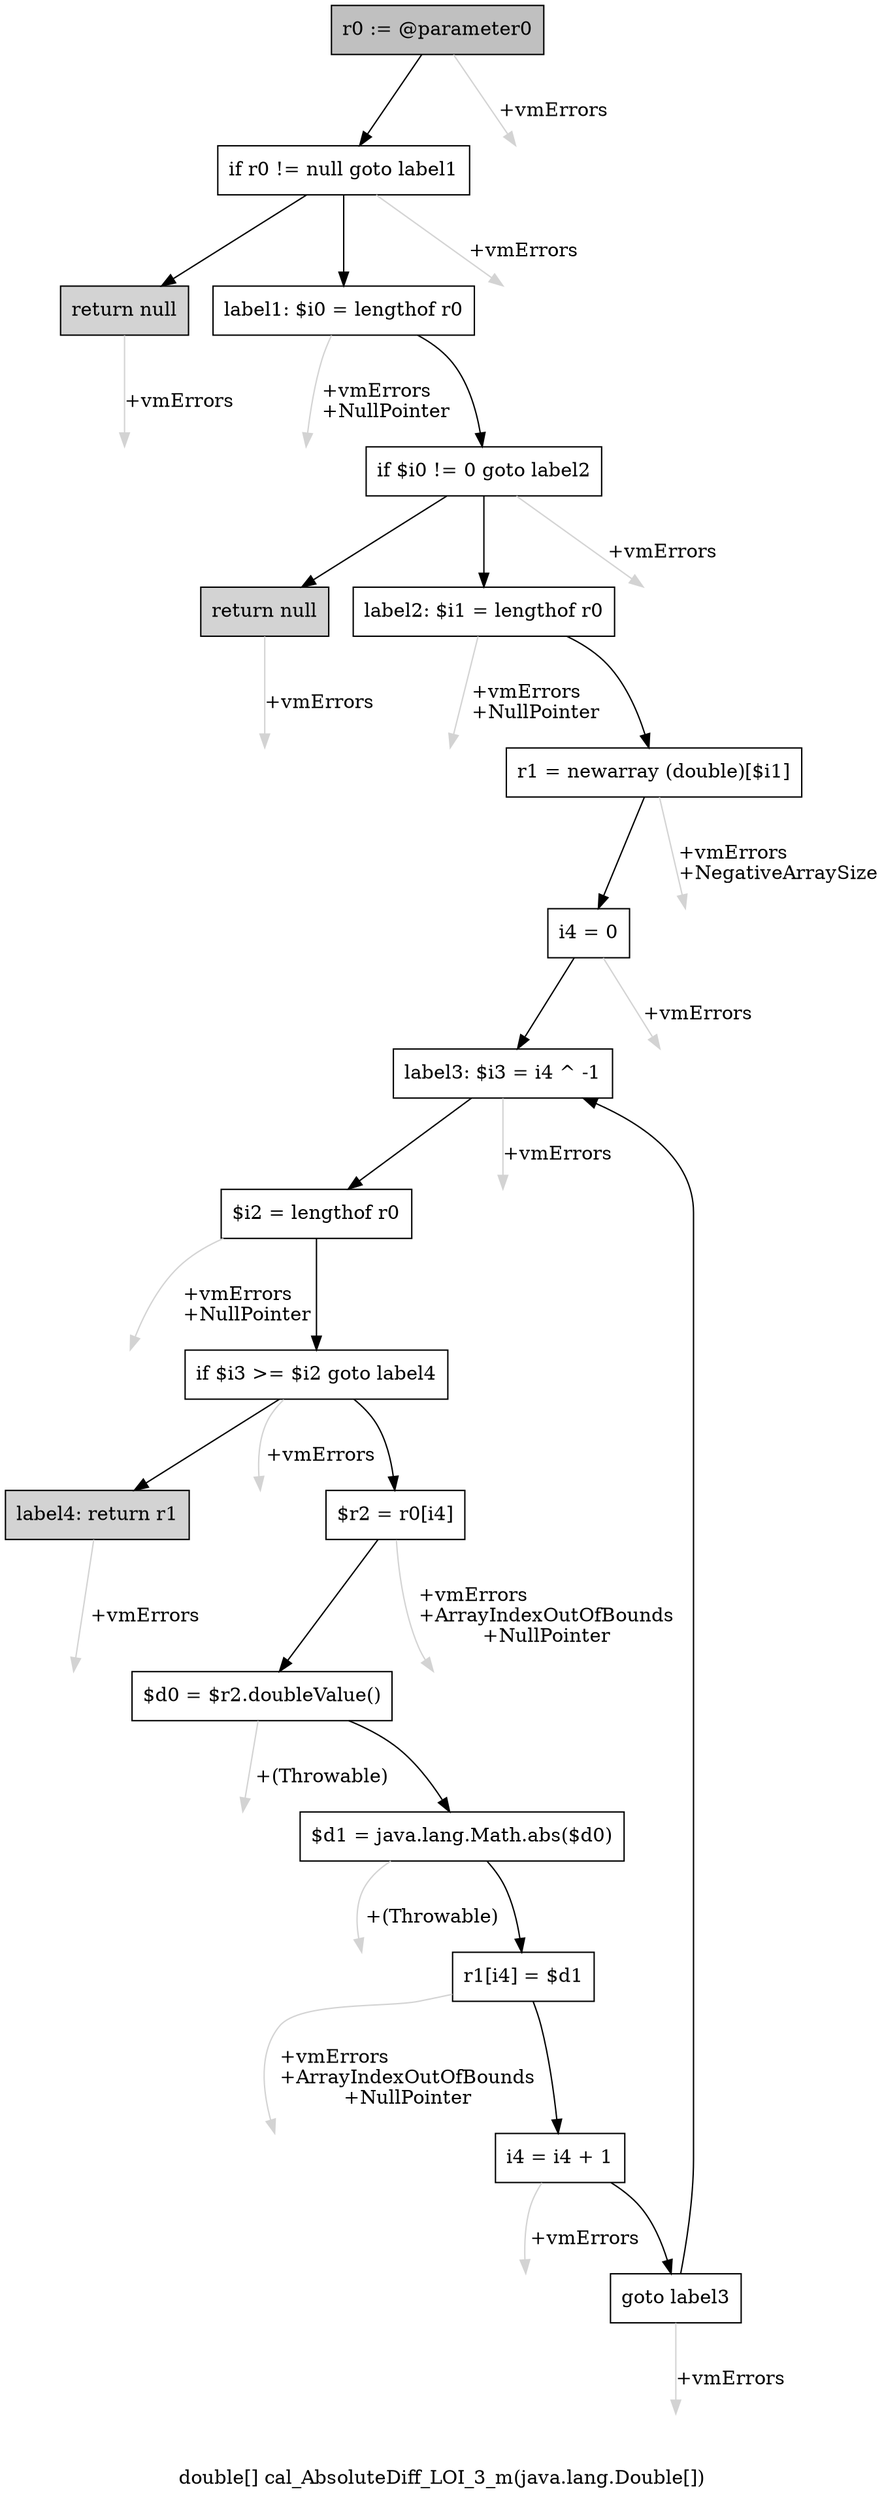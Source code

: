 digraph "double[] cal_AbsoluteDiff_LOI_3_m(java.lang.Double[])" {
    label="double[] cal_AbsoluteDiff_LOI_3_m(java.lang.Double[])";
    node [shape=box];
    "0" [style=filled,fillcolor=gray,label="r0 := @parameter0",];
    "1" [label="if r0 != null goto label1",];
    "0"->"1" [color=black,];
    "19" [style=invis,label="Esc",];
    "0"->"19" [color=lightgray,label="\l+vmErrors",];
    "2" [style=filled,fillcolor=lightgray,label="return null",];
    "1"->"2" [color=black,];
    "3" [label="label1: $i0 = lengthof r0",];
    "1"->"3" [color=black,];
    "20" [style=invis,label="Esc",];
    "1"->"20" [color=lightgray,label="\l+vmErrors",];
    "21" [style=invis,label="Esc",];
    "2"->"21" [color=lightgray,label="\l+vmErrors",];
    "4" [label="if $i0 != 0 goto label2",];
    "3"->"4" [color=black,];
    "22" [style=invis,label="Esc",];
    "3"->"22" [color=lightgray,label="\l+vmErrors\l+NullPointer",];
    "5" [style=filled,fillcolor=lightgray,label="return null",];
    "4"->"5" [color=black,];
    "6" [label="label2: $i1 = lengthof r0",];
    "4"->"6" [color=black,];
    "23" [style=invis,label="Esc",];
    "4"->"23" [color=lightgray,label="\l+vmErrors",];
    "24" [style=invis,label="Esc",];
    "5"->"24" [color=lightgray,label="\l+vmErrors",];
    "7" [label="r1 = newarray (double)[$i1]",];
    "6"->"7" [color=black,];
    "25" [style=invis,label="Esc",];
    "6"->"25" [color=lightgray,label="\l+vmErrors\l+NullPointer",];
    "8" [label="i4 = 0",];
    "7"->"8" [color=black,];
    "26" [style=invis,label="Esc",];
    "7"->"26" [color=lightgray,label="\l+vmErrors\l+NegativeArraySize",];
    "9" [label="label3: $i3 = i4 ^ -1",];
    "8"->"9" [color=black,];
    "27" [style=invis,label="Esc",];
    "8"->"27" [color=lightgray,label="\l+vmErrors",];
    "10" [label="$i2 = lengthof r0",];
    "9"->"10" [color=black,];
    "28" [style=invis,label="Esc",];
    "9"->"28" [color=lightgray,label="\l+vmErrors",];
    "11" [label="if $i3 >= $i2 goto label4",];
    "10"->"11" [color=black,];
    "29" [style=invis,label="Esc",];
    "10"->"29" [color=lightgray,label="\l+vmErrors\l+NullPointer",];
    "12" [label="$r2 = r0[i4]",];
    "11"->"12" [color=black,];
    "18" [style=filled,fillcolor=lightgray,label="label4: return r1",];
    "11"->"18" [color=black,];
    "30" [style=invis,label="Esc",];
    "11"->"30" [color=lightgray,label="\l+vmErrors",];
    "13" [label="$d0 = $r2.doubleValue()",];
    "12"->"13" [color=black,];
    "31" [style=invis,label="Esc",];
    "12"->"31" [color=lightgray,label="\l+vmErrors\l+ArrayIndexOutOfBounds\l+NullPointer",];
    "14" [label="$d1 = java.lang.Math.abs($d0)",];
    "13"->"14" [color=black,];
    "32" [style=invis,label="Esc",];
    "13"->"32" [color=lightgray,label="\l+(Throwable)",];
    "15" [label="r1[i4] = $d1",];
    "14"->"15" [color=black,];
    "33" [style=invis,label="Esc",];
    "14"->"33" [color=lightgray,label="\l+(Throwable)",];
    "16" [label="i4 = i4 + 1",];
    "15"->"16" [color=black,];
    "34" [style=invis,label="Esc",];
    "15"->"34" [color=lightgray,label="\l+vmErrors\l+ArrayIndexOutOfBounds\l+NullPointer",];
    "17" [label="goto label3",];
    "16"->"17" [color=black,];
    "35" [style=invis,label="Esc",];
    "16"->"35" [color=lightgray,label="\l+vmErrors",];
    "17"->"9" [color=black,];
    "36" [style=invis,label="Esc",];
    "17"->"36" [color=lightgray,label="\l+vmErrors",];
    "37" [style=invis,label="Esc",];
    "18"->"37" [color=lightgray,label="\l+vmErrors",];
}
